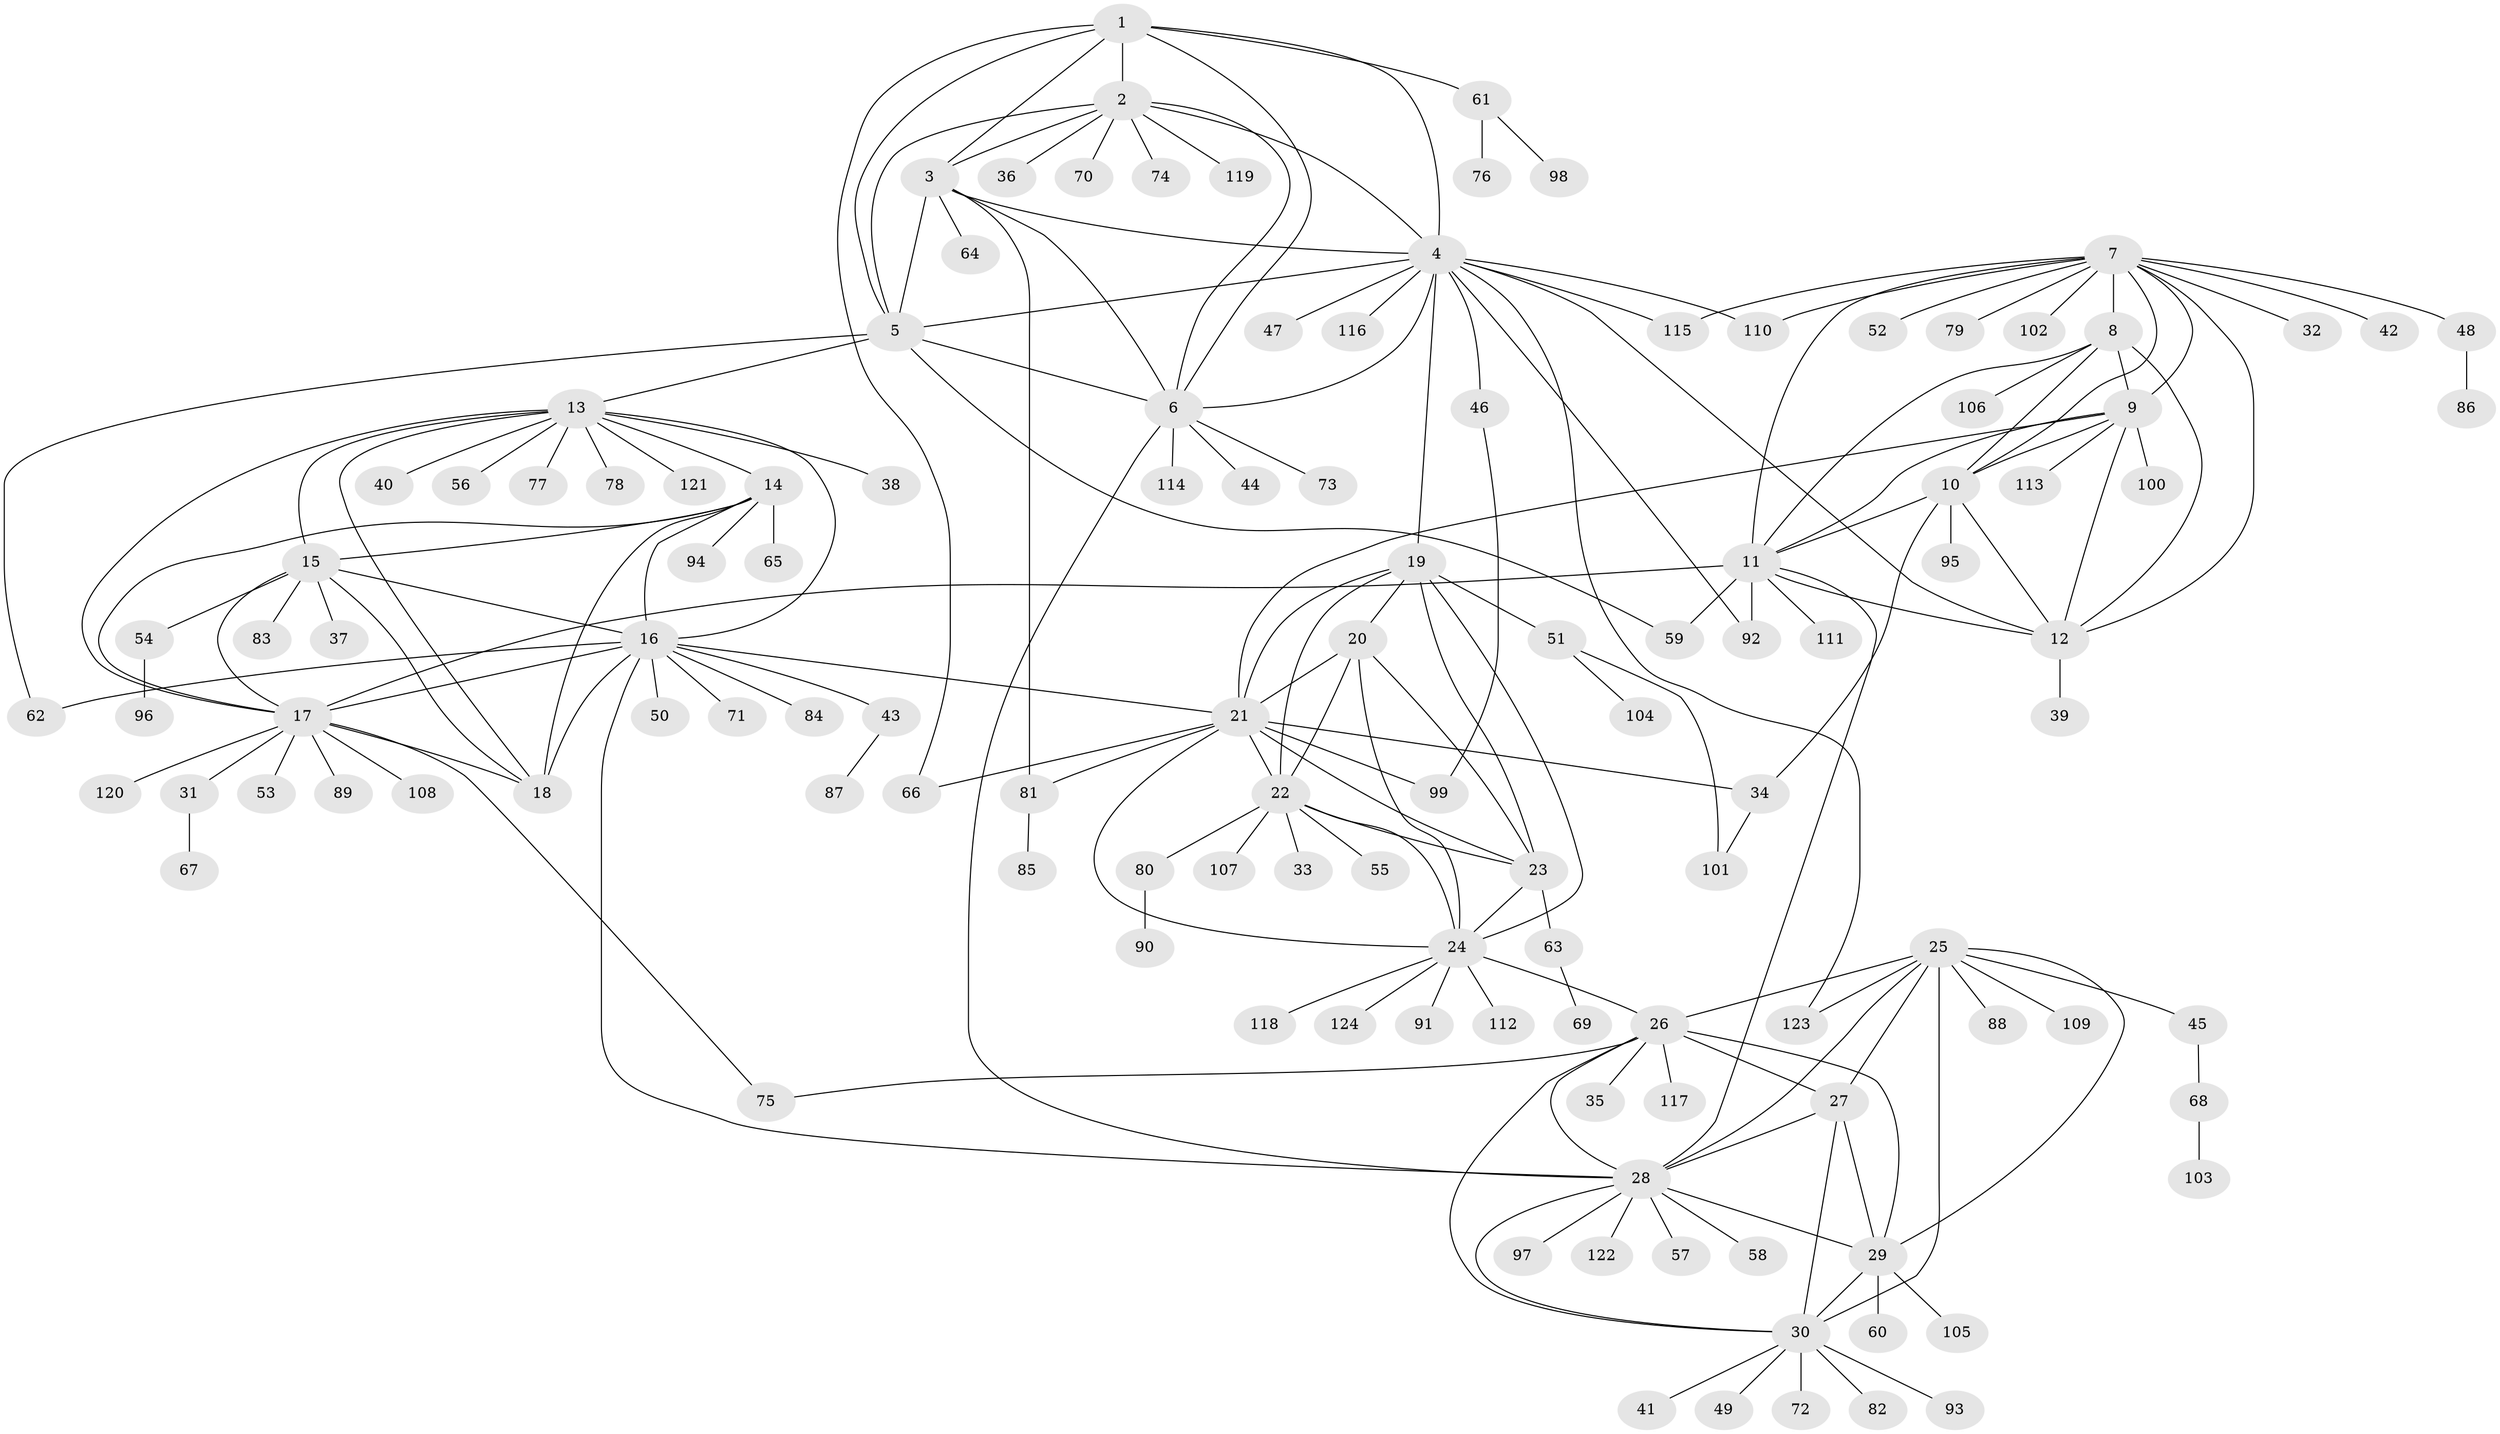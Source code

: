 // coarse degree distribution, {10: 0.02, 5: 0.18, 8: 0.04, 7: 0.1, 6: 0.1, 9: 0.08, 4: 0.02, 1: 0.28, 2: 0.14, 3: 0.04}
// Generated by graph-tools (version 1.1) at 2025/52/03/04/25 22:52:28]
// undirected, 124 vertices, 191 edges
graph export_dot {
  node [color=gray90,style=filled];
  1;
  2;
  3;
  4;
  5;
  6;
  7;
  8;
  9;
  10;
  11;
  12;
  13;
  14;
  15;
  16;
  17;
  18;
  19;
  20;
  21;
  22;
  23;
  24;
  25;
  26;
  27;
  28;
  29;
  30;
  31;
  32;
  33;
  34;
  35;
  36;
  37;
  38;
  39;
  40;
  41;
  42;
  43;
  44;
  45;
  46;
  47;
  48;
  49;
  50;
  51;
  52;
  53;
  54;
  55;
  56;
  57;
  58;
  59;
  60;
  61;
  62;
  63;
  64;
  65;
  66;
  67;
  68;
  69;
  70;
  71;
  72;
  73;
  74;
  75;
  76;
  77;
  78;
  79;
  80;
  81;
  82;
  83;
  84;
  85;
  86;
  87;
  88;
  89;
  90;
  91;
  92;
  93;
  94;
  95;
  96;
  97;
  98;
  99;
  100;
  101;
  102;
  103;
  104;
  105;
  106;
  107;
  108;
  109;
  110;
  111;
  112;
  113;
  114;
  115;
  116;
  117;
  118;
  119;
  120;
  121;
  122;
  123;
  124;
  1 -- 2;
  1 -- 3;
  1 -- 4;
  1 -- 5;
  1 -- 6;
  1 -- 61;
  1 -- 66;
  2 -- 3;
  2 -- 4;
  2 -- 5;
  2 -- 6;
  2 -- 36;
  2 -- 70;
  2 -- 74;
  2 -- 119;
  3 -- 4;
  3 -- 5;
  3 -- 6;
  3 -- 64;
  3 -- 81;
  4 -- 5;
  4 -- 6;
  4 -- 12;
  4 -- 19;
  4 -- 46;
  4 -- 47;
  4 -- 92;
  4 -- 110;
  4 -- 115;
  4 -- 116;
  4 -- 123;
  5 -- 6;
  5 -- 13;
  5 -- 59;
  5 -- 62;
  6 -- 28;
  6 -- 44;
  6 -- 73;
  6 -- 114;
  7 -- 8;
  7 -- 9;
  7 -- 10;
  7 -- 11;
  7 -- 12;
  7 -- 32;
  7 -- 42;
  7 -- 48;
  7 -- 52;
  7 -- 79;
  7 -- 102;
  7 -- 110;
  7 -- 115;
  8 -- 9;
  8 -- 10;
  8 -- 11;
  8 -- 12;
  8 -- 106;
  9 -- 10;
  9 -- 11;
  9 -- 12;
  9 -- 21;
  9 -- 100;
  9 -- 113;
  10 -- 11;
  10 -- 12;
  10 -- 34;
  10 -- 95;
  11 -- 12;
  11 -- 17;
  11 -- 28;
  11 -- 59;
  11 -- 92;
  11 -- 111;
  12 -- 39;
  13 -- 14;
  13 -- 15;
  13 -- 16;
  13 -- 17;
  13 -- 18;
  13 -- 38;
  13 -- 40;
  13 -- 56;
  13 -- 77;
  13 -- 78;
  13 -- 121;
  14 -- 15;
  14 -- 16;
  14 -- 17;
  14 -- 18;
  14 -- 65;
  14 -- 94;
  15 -- 16;
  15 -- 17;
  15 -- 18;
  15 -- 37;
  15 -- 54;
  15 -- 83;
  16 -- 17;
  16 -- 18;
  16 -- 21;
  16 -- 28;
  16 -- 43;
  16 -- 50;
  16 -- 62;
  16 -- 71;
  16 -- 84;
  17 -- 18;
  17 -- 31;
  17 -- 53;
  17 -- 75;
  17 -- 89;
  17 -- 108;
  17 -- 120;
  19 -- 20;
  19 -- 21;
  19 -- 22;
  19 -- 23;
  19 -- 24;
  19 -- 51;
  20 -- 21;
  20 -- 22;
  20 -- 23;
  20 -- 24;
  21 -- 22;
  21 -- 23;
  21 -- 24;
  21 -- 34;
  21 -- 66;
  21 -- 81;
  21 -- 99;
  22 -- 23;
  22 -- 24;
  22 -- 33;
  22 -- 55;
  22 -- 80;
  22 -- 107;
  23 -- 24;
  23 -- 63;
  24 -- 26;
  24 -- 91;
  24 -- 112;
  24 -- 118;
  24 -- 124;
  25 -- 26;
  25 -- 27;
  25 -- 28;
  25 -- 29;
  25 -- 30;
  25 -- 45;
  25 -- 88;
  25 -- 109;
  25 -- 123;
  26 -- 27;
  26 -- 28;
  26 -- 29;
  26 -- 30;
  26 -- 35;
  26 -- 75;
  26 -- 117;
  27 -- 28;
  27 -- 29;
  27 -- 30;
  28 -- 29;
  28 -- 30;
  28 -- 57;
  28 -- 58;
  28 -- 97;
  28 -- 122;
  29 -- 30;
  29 -- 60;
  29 -- 105;
  30 -- 41;
  30 -- 49;
  30 -- 72;
  30 -- 82;
  30 -- 93;
  31 -- 67;
  34 -- 101;
  43 -- 87;
  45 -- 68;
  46 -- 99;
  48 -- 86;
  51 -- 101;
  51 -- 104;
  54 -- 96;
  61 -- 76;
  61 -- 98;
  63 -- 69;
  68 -- 103;
  80 -- 90;
  81 -- 85;
}
